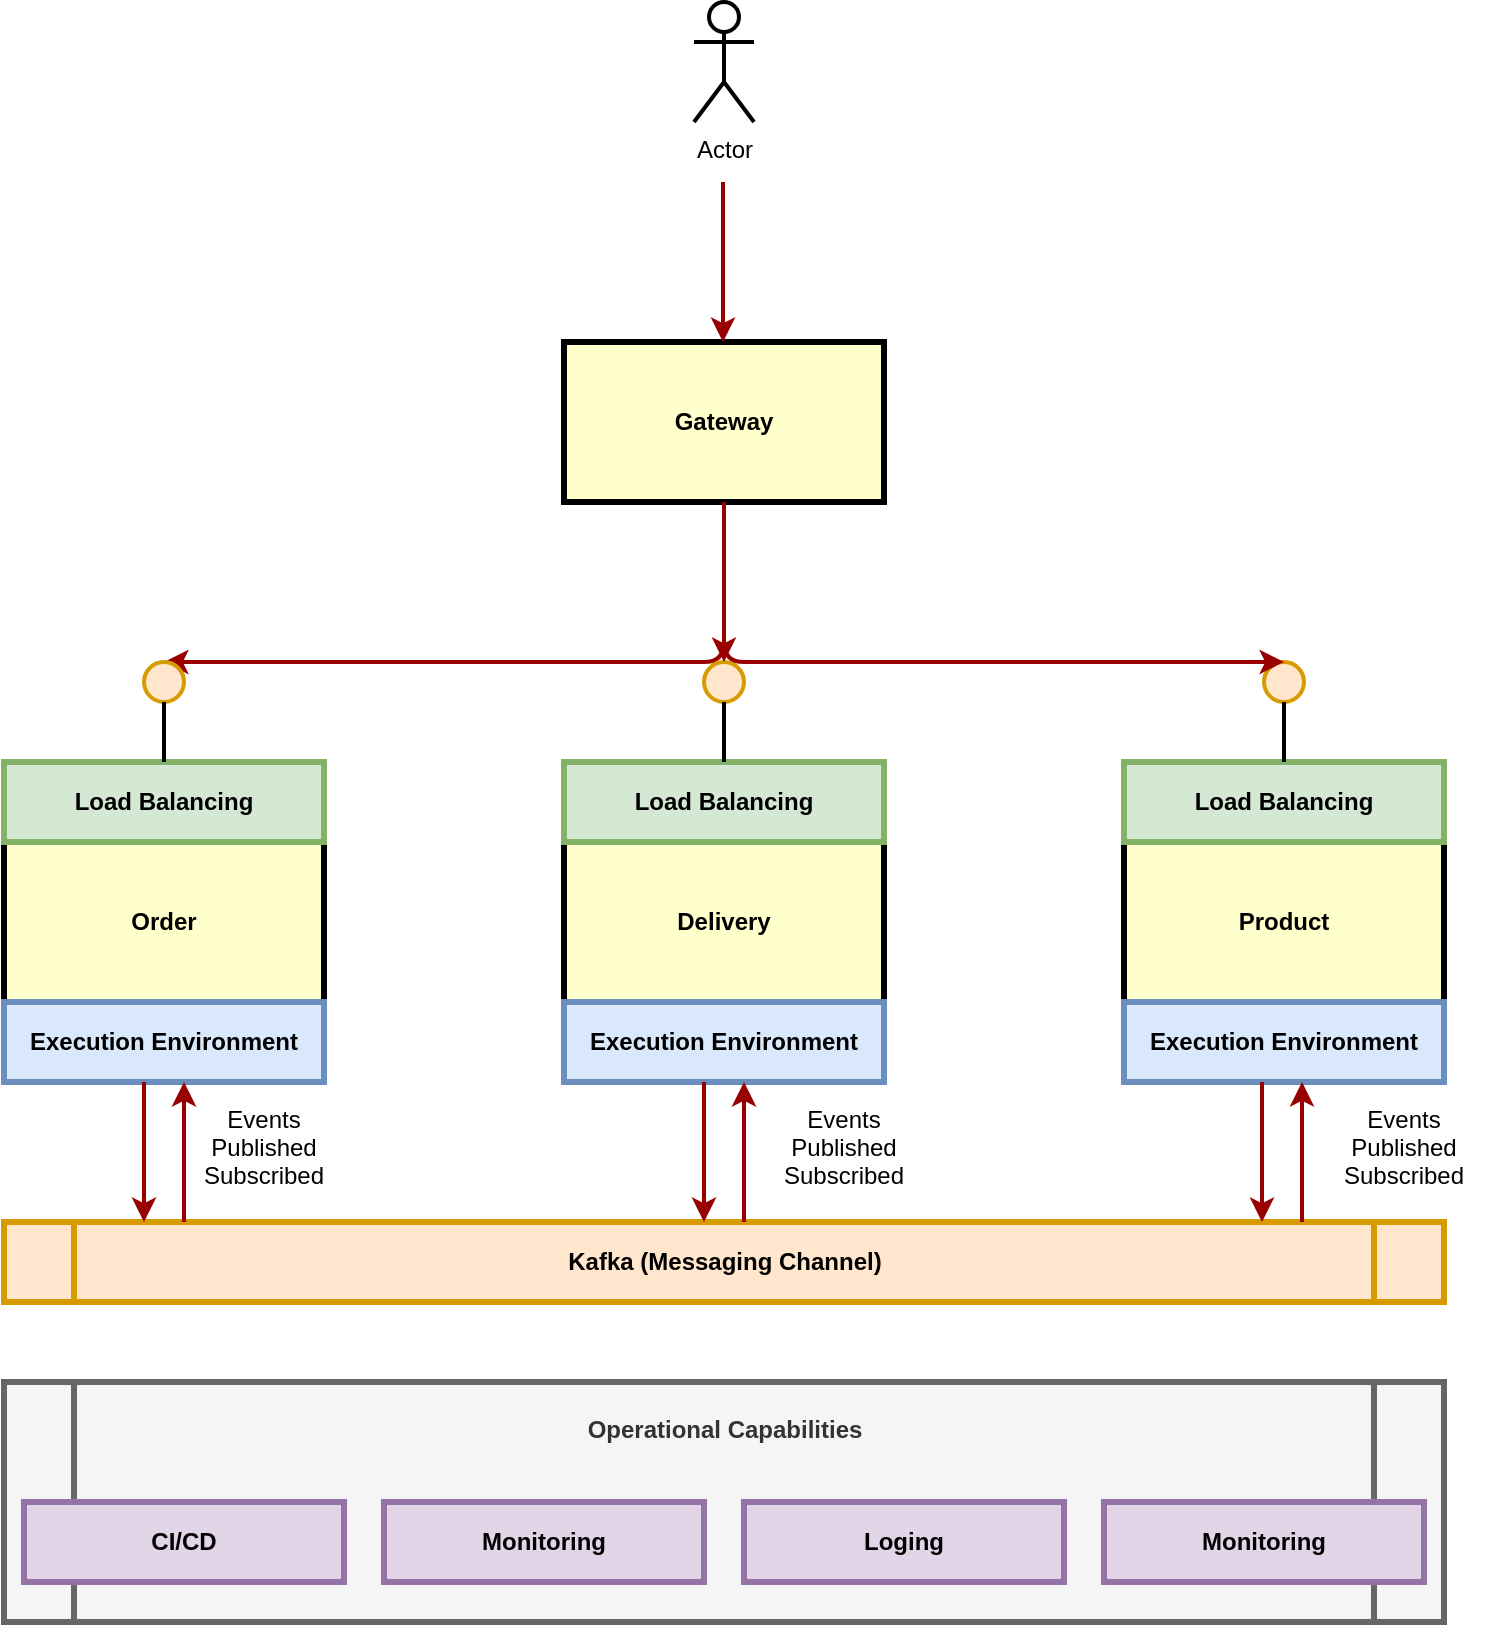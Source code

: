 <mxfile version="20.0.2" type="github">
  <diagram name="Page-1" id="c7558073-3199-34d8-9f00-42111426c3f3">
    <mxGraphModel dx="1410" dy="762" grid="1" gridSize="10" guides="1" tooltips="1" connect="1" arrows="1" fold="1" page="1" pageScale="1" pageWidth="826" pageHeight="1169" background="none" math="0" shadow="0">
      <root>
        <mxCell id="0" />
        <mxCell id="1" parent="0" />
        <mxCell id="c06HhxwjcIzTqcqyq3m--98" value="" style="edgeStyle=elbowEdgeStyle;elbow=horizontal;strokeColor=#990000;strokeWidth=2;entryX=0.5;entryY=0;entryDx=0;entryDy=0;exitX=0.5;exitY=1;exitDx=0;exitDy=0;" edge="1" parent="1" source="c06HhxwjcIzTqcqyq3m--102" target="c06HhxwjcIzTqcqyq3m--119">
          <mxGeometry width="100" height="100" relative="1" as="geometry">
            <mxPoint x="480" y="310" as="sourcePoint" />
            <mxPoint x="1090" y="599.5" as="targetPoint" />
            <Array as="points">
              <mxPoint x="480" y="320" />
              <mxPoint x="480" y="320" />
              <mxPoint x="480" y="310" />
              <mxPoint x="380" y="300" />
              <mxPoint x="350" y="320" />
              <mxPoint x="480" y="320" />
            </Array>
          </mxGeometry>
        </mxCell>
        <mxCell id="c06HhxwjcIzTqcqyq3m--100" value="Kafka (Messaging Channel)" style="shape=process;whiteSpace=wrap;align=center;verticalAlign=middle;size=0.048;fontStyle=1;strokeWidth=3;fillColor=#ffe6cc;strokeColor=#d79b00;" vertex="1" parent="1">
          <mxGeometry x="120" y="640" width="720" height="40" as="geometry" />
        </mxCell>
        <mxCell id="c06HhxwjcIzTqcqyq3m--101" value="Events&#xa;Published&#xa;Subscribed" style="text;spacingTop=-5;align=center" vertex="1" parent="1">
          <mxGeometry x="210" y="580" width="80" height="50" as="geometry" />
        </mxCell>
        <mxCell id="c06HhxwjcIzTqcqyq3m--102" value="Gateway" style="whiteSpace=wrap;align=center;verticalAlign=middle;fontStyle=1;strokeWidth=3;fillColor=#FFFFCC" vertex="1" parent="1">
          <mxGeometry x="400" y="200" width="160" height="80" as="geometry" />
        </mxCell>
        <mxCell id="c06HhxwjcIzTqcqyq3m--103" value="Order" style="whiteSpace=wrap;align=center;verticalAlign=middle;fontStyle=1;strokeWidth=3;fillColor=#FFFFCC" vertex="1" parent="1">
          <mxGeometry x="120" y="450" width="160" height="80" as="geometry" />
        </mxCell>
        <mxCell id="c06HhxwjcIzTqcqyq3m--108" value="Load Balancing" style="whiteSpace=wrap;align=center;verticalAlign=middle;fontStyle=1;strokeWidth=3;fillColor=#d5e8d4;strokeColor=#82b366;" vertex="1" parent="1">
          <mxGeometry x="120" y="410" width="160" height="40" as="geometry" />
        </mxCell>
        <mxCell id="c06HhxwjcIzTqcqyq3m--112" value="Execution Environment" style="whiteSpace=wrap;align=center;verticalAlign=middle;fontStyle=1;strokeWidth=3;fillColor=#dae8fc;strokeColor=#6c8ebf;" vertex="1" parent="1">
          <mxGeometry x="120" y="530" width="160" height="40" as="geometry" />
        </mxCell>
        <mxCell id="c06HhxwjcIzTqcqyq3m--113" value="Delivery" style="whiteSpace=wrap;align=center;verticalAlign=middle;fontStyle=1;strokeWidth=3;fillColor=#FFFFCC" vertex="1" parent="1">
          <mxGeometry x="400" y="450" width="160" height="80" as="geometry" />
        </mxCell>
        <mxCell id="c06HhxwjcIzTqcqyq3m--114" value="Load Balancing" style="whiteSpace=wrap;align=center;verticalAlign=middle;fontStyle=1;strokeWidth=3;fillColor=#d5e8d4;strokeColor=#82b366;" vertex="1" parent="1">
          <mxGeometry x="400" y="410" width="160" height="40" as="geometry" />
        </mxCell>
        <mxCell id="c06HhxwjcIzTqcqyq3m--115" value="Execution Environment" style="whiteSpace=wrap;align=center;verticalAlign=middle;fontStyle=1;strokeWidth=3;fillColor=#dae8fc;strokeColor=#6c8ebf;" vertex="1" parent="1">
          <mxGeometry x="400" y="530" width="160" height="40" as="geometry" />
        </mxCell>
        <mxCell id="c06HhxwjcIzTqcqyq3m--116" value="Product" style="whiteSpace=wrap;align=center;verticalAlign=middle;fontStyle=1;strokeWidth=3;fillColor=#FFFFCC" vertex="1" parent="1">
          <mxGeometry x="680" y="450" width="160" height="80" as="geometry" />
        </mxCell>
        <mxCell id="c06HhxwjcIzTqcqyq3m--117" value="Load Balancing" style="whiteSpace=wrap;align=center;verticalAlign=middle;fontStyle=1;strokeWidth=3;fillColor=#d5e8d4;strokeColor=#82b366;" vertex="1" parent="1">
          <mxGeometry x="680" y="410" width="160" height="40" as="geometry" />
        </mxCell>
        <mxCell id="c06HhxwjcIzTqcqyq3m--118" value="Execution Environment" style="whiteSpace=wrap;align=center;verticalAlign=middle;fontStyle=1;strokeWidth=3;fillColor=#dae8fc;strokeColor=#6c8ebf;" vertex="1" parent="1">
          <mxGeometry x="680" y="530" width="160" height="40" as="geometry" />
        </mxCell>
        <mxCell id="c06HhxwjcIzTqcqyq3m--119" value="" style="ellipse;whiteSpace=wrap;html=1;aspect=fixed;fillColor=#ffe6cc;strokeColor=#d79b00;strokeWidth=2;" vertex="1" parent="1">
          <mxGeometry x="190" y="360" width="20" height="20" as="geometry" />
        </mxCell>
        <mxCell id="c06HhxwjcIzTqcqyq3m--120" value="" style="endArrow=none;html=1;rounded=0;exitX=0.5;exitY=0;exitDx=0;exitDy=0;entryX=0.5;entryY=1;entryDx=0;entryDy=0;strokeWidth=2;" edge="1" parent="1" source="c06HhxwjcIzTqcqyq3m--108" target="c06HhxwjcIzTqcqyq3m--119">
          <mxGeometry width="50" height="50" relative="1" as="geometry">
            <mxPoint x="650" y="440" as="sourcePoint" />
            <mxPoint x="700" y="390" as="targetPoint" />
          </mxGeometry>
        </mxCell>
        <mxCell id="c06HhxwjcIzTqcqyq3m--125" value="" style="ellipse;whiteSpace=wrap;html=1;aspect=fixed;fillColor=#ffe6cc;strokeColor=#d79b00;strokeWidth=2;" vertex="1" parent="1">
          <mxGeometry x="470" y="360" width="20" height="20" as="geometry" />
        </mxCell>
        <mxCell id="c06HhxwjcIzTqcqyq3m--126" value="" style="endArrow=none;html=1;rounded=0;exitX=0.5;exitY=0;exitDx=0;exitDy=0;entryX=0.5;entryY=1;entryDx=0;entryDy=0;strokeWidth=2;" edge="1" parent="1" target="c06HhxwjcIzTqcqyq3m--125">
          <mxGeometry width="50" height="50" relative="1" as="geometry">
            <mxPoint x="480" y="410" as="sourcePoint" />
            <mxPoint x="980" y="390" as="targetPoint" />
          </mxGeometry>
        </mxCell>
        <mxCell id="c06HhxwjcIzTqcqyq3m--127" value="" style="ellipse;whiteSpace=wrap;html=1;aspect=fixed;fillColor=#ffe6cc;strokeColor=#d79b00;strokeWidth=2;" vertex="1" parent="1">
          <mxGeometry x="750" y="360" width="20" height="20" as="geometry" />
        </mxCell>
        <mxCell id="c06HhxwjcIzTqcqyq3m--128" value="" style="endArrow=none;html=1;rounded=0;exitX=0.5;exitY=0;exitDx=0;exitDy=0;entryX=0.5;entryY=1;entryDx=0;entryDy=0;strokeWidth=2;" edge="1" parent="1" target="c06HhxwjcIzTqcqyq3m--127">
          <mxGeometry width="50" height="50" relative="1" as="geometry">
            <mxPoint x="760" y="410" as="sourcePoint" />
            <mxPoint x="1260" y="390" as="targetPoint" />
          </mxGeometry>
        </mxCell>
        <mxCell id="c06HhxwjcIzTqcqyq3m--129" value="" style="edgeStyle=elbowEdgeStyle;elbow=horizontal;strokeColor=#990000;strokeWidth=2;entryX=0.5;entryY=0;entryDx=0;entryDy=0;exitX=0.5;exitY=1;exitDx=0;exitDy=0;" edge="1" parent="1" source="c06HhxwjcIzTqcqyq3m--102" target="c06HhxwjcIzTqcqyq3m--127">
          <mxGeometry width="100" height="100" relative="1" as="geometry">
            <mxPoint x="490" y="290" as="sourcePoint" />
            <mxPoint x="210" y="360" as="targetPoint" />
            <Array as="points">
              <mxPoint x="480" y="330" />
              <mxPoint x="480" y="310" />
              <mxPoint x="490" y="320" />
              <mxPoint x="390" y="310" />
              <mxPoint x="360" y="330" />
              <mxPoint x="490" y="330" />
            </Array>
          </mxGeometry>
        </mxCell>
        <mxCell id="c06HhxwjcIzTqcqyq3m--130" value="" style="edgeStyle=elbowEdgeStyle;elbow=horizontal;strokeColor=#990000;strokeWidth=2;entryX=0.5;entryY=0;entryDx=0;entryDy=0;exitX=0.5;exitY=1;exitDx=0;exitDy=0;" edge="1" parent="1" source="c06HhxwjcIzTqcqyq3m--102" target="c06HhxwjcIzTqcqyq3m--125">
          <mxGeometry width="100" height="100" relative="1" as="geometry">
            <mxPoint x="490" y="290" as="sourcePoint" />
            <mxPoint x="770" y="360" as="targetPoint" />
            <Array as="points">
              <mxPoint x="480" y="310" />
              <mxPoint x="500" y="330" />
              <mxPoint x="400" y="320" />
              <mxPoint x="370" y="340" />
              <mxPoint x="500" y="340" />
            </Array>
          </mxGeometry>
        </mxCell>
        <mxCell id="c06HhxwjcIzTqcqyq3m--133" value="" style="edgeStyle=elbowEdgeStyle;elbow=horizontal;strokeColor=#990000;strokeWidth=2;exitX=0.5;exitY=1;exitDx=0;exitDy=0;" edge="1" parent="1">
          <mxGeometry width="100" height="100" relative="1" as="geometry">
            <mxPoint x="190" y="570" as="sourcePoint" />
            <mxPoint x="190.5" y="640" as="targetPoint" />
            <Array as="points">
              <mxPoint x="190" y="600" />
              <mxPoint x="210" y="620" />
              <mxPoint x="110" y="610" />
              <mxPoint x="80" y="630" />
              <mxPoint x="210" y="630" />
            </Array>
          </mxGeometry>
        </mxCell>
        <mxCell id="c06HhxwjcIzTqcqyq3m--134" value="" style="edgeStyle=elbowEdgeStyle;elbow=horizontal;strokeColor=#990000;strokeWidth=2;exitX=0.5;exitY=1;exitDx=0;exitDy=0;startArrow=classic;startFill=1;endArrow=none;endFill=0;" edge="1" parent="1">
          <mxGeometry width="100" height="100" relative="1" as="geometry">
            <mxPoint x="210" y="570" as="sourcePoint" />
            <mxPoint x="210.5" y="640" as="targetPoint" />
            <Array as="points">
              <mxPoint x="210" y="600" />
              <mxPoint x="230" y="620" />
              <mxPoint x="130" y="610" />
              <mxPoint x="100" y="630" />
              <mxPoint x="230" y="630" />
            </Array>
          </mxGeometry>
        </mxCell>
        <mxCell id="c06HhxwjcIzTqcqyq3m--135" value="" style="edgeStyle=elbowEdgeStyle;elbow=horizontal;strokeColor=#990000;strokeWidth=2;exitX=0.5;exitY=1;exitDx=0;exitDy=0;" edge="1" parent="1">
          <mxGeometry width="100" height="100" relative="1" as="geometry">
            <mxPoint x="470" y="570" as="sourcePoint" />
            <mxPoint x="470.5" y="640" as="targetPoint" />
            <Array as="points">
              <mxPoint x="470" y="600" />
              <mxPoint x="490" y="620" />
              <mxPoint x="390" y="610" />
              <mxPoint x="360" y="630" />
              <mxPoint x="490" y="630" />
            </Array>
          </mxGeometry>
        </mxCell>
        <mxCell id="c06HhxwjcIzTqcqyq3m--136" value="" style="edgeStyle=elbowEdgeStyle;elbow=horizontal;strokeColor=#990000;strokeWidth=2;exitX=0.5;exitY=1;exitDx=0;exitDy=0;startArrow=classic;startFill=1;endArrow=none;endFill=0;" edge="1" parent="1">
          <mxGeometry width="100" height="100" relative="1" as="geometry">
            <mxPoint x="490" y="570" as="sourcePoint" />
            <mxPoint x="490.5" y="640" as="targetPoint" />
            <Array as="points">
              <mxPoint x="490" y="600" />
              <mxPoint x="510" y="620" />
              <mxPoint x="410" y="610" />
              <mxPoint x="380" y="630" />
              <mxPoint x="510" y="630" />
            </Array>
          </mxGeometry>
        </mxCell>
        <mxCell id="c06HhxwjcIzTqcqyq3m--137" value="" style="edgeStyle=elbowEdgeStyle;elbow=horizontal;strokeColor=#990000;strokeWidth=2;exitX=0.5;exitY=1;exitDx=0;exitDy=0;" edge="1" parent="1">
          <mxGeometry width="100" height="100" relative="1" as="geometry">
            <mxPoint x="749" y="570" as="sourcePoint" />
            <mxPoint x="749.5" y="640" as="targetPoint" />
            <Array as="points">
              <mxPoint x="749" y="600" />
              <mxPoint x="769" y="620" />
              <mxPoint x="669" y="610" />
              <mxPoint x="639" y="630" />
              <mxPoint x="769" y="630" />
            </Array>
          </mxGeometry>
        </mxCell>
        <mxCell id="c06HhxwjcIzTqcqyq3m--138" value="" style="edgeStyle=elbowEdgeStyle;elbow=horizontal;strokeColor=#990000;strokeWidth=2;exitX=0.5;exitY=1;exitDx=0;exitDy=0;startArrow=classic;startFill=1;endArrow=none;endFill=0;" edge="1" parent="1">
          <mxGeometry width="100" height="100" relative="1" as="geometry">
            <mxPoint x="769" y="570" as="sourcePoint" />
            <mxPoint x="769.5" y="640" as="targetPoint" />
            <Array as="points">
              <mxPoint x="769" y="600" />
              <mxPoint x="789" y="620" />
              <mxPoint x="689" y="610" />
              <mxPoint x="659" y="630" />
              <mxPoint x="789" y="630" />
            </Array>
          </mxGeometry>
        </mxCell>
        <mxCell id="c06HhxwjcIzTqcqyq3m--139" value="Events&#xa;Published&#xa;Subscribed" style="text;spacingTop=-5;align=center" vertex="1" parent="1">
          <mxGeometry x="500" y="580" width="80" height="50" as="geometry" />
        </mxCell>
        <mxCell id="c06HhxwjcIzTqcqyq3m--140" value="Events&#xa;Published&#xa;Subscribed" style="text;spacingTop=-5;align=center" vertex="1" parent="1">
          <mxGeometry x="780" y="580" width="80" height="50" as="geometry" />
        </mxCell>
        <mxCell id="c06HhxwjcIzTqcqyq3m--141" value="Actor" style="shape=umlActor;verticalLabelPosition=bottom;verticalAlign=top;html=1;outlineConnect=0;strokeWidth=2;" vertex="1" parent="1">
          <mxGeometry x="465" y="30" width="30" height="60" as="geometry" />
        </mxCell>
        <mxCell id="c06HhxwjcIzTqcqyq3m--142" value="" style="edgeStyle=elbowEdgeStyle;elbow=horizontal;strokeColor=#990000;strokeWidth=2;entryX=0.5;entryY=0;entryDx=0;entryDy=0;exitX=0.5;exitY=1;exitDx=0;exitDy=0;" edge="1" parent="1">
          <mxGeometry width="100" height="100" relative="1" as="geometry">
            <mxPoint x="479.5" y="120" as="sourcePoint" />
            <mxPoint x="479.5" y="200" as="targetPoint" />
            <Array as="points">
              <mxPoint x="479.5" y="150" />
              <mxPoint x="499.5" y="170" />
              <mxPoint x="399.5" y="160" />
              <mxPoint x="369.5" y="180" />
              <mxPoint x="499.5" y="180" />
            </Array>
          </mxGeometry>
        </mxCell>
        <mxCell id="c06HhxwjcIzTqcqyq3m--144" value="Operational Capabilities&#xa;&#xa;&#xa;&#xa;&#xa;" style="shape=process;whiteSpace=wrap;align=center;verticalAlign=middle;size=0.048;fontStyle=1;strokeWidth=3;fillColor=#f5f5f5;strokeColor=#666666;fontColor=#333333;" vertex="1" parent="1">
          <mxGeometry x="120" y="720" width="720" height="120" as="geometry" />
        </mxCell>
        <mxCell id="c06HhxwjcIzTqcqyq3m--145" value="CI/CD" style="whiteSpace=wrap;align=center;verticalAlign=middle;fontStyle=1;strokeWidth=3;fillColor=#e1d5e7;strokeColor=#9673a6;" vertex="1" parent="1">
          <mxGeometry x="130" y="780" width="160" height="40" as="geometry" />
        </mxCell>
        <mxCell id="c06HhxwjcIzTqcqyq3m--147" value="Monitoring" style="whiteSpace=wrap;align=center;verticalAlign=middle;fontStyle=1;strokeWidth=3;fillColor=#e1d5e7;strokeColor=#9673a6;" vertex="1" parent="1">
          <mxGeometry x="310" y="780" width="160" height="40" as="geometry" />
        </mxCell>
        <mxCell id="c06HhxwjcIzTqcqyq3m--149" value="Loging" style="whiteSpace=wrap;align=center;verticalAlign=middle;fontStyle=1;strokeWidth=3;fillColor=#e1d5e7;strokeColor=#9673a6;" vertex="1" parent="1">
          <mxGeometry x="490" y="780" width="160" height="40" as="geometry" />
        </mxCell>
        <mxCell id="c06HhxwjcIzTqcqyq3m--150" value="Monitoring" style="whiteSpace=wrap;align=center;verticalAlign=middle;fontStyle=1;strokeWidth=3;fillColor=#e1d5e7;strokeColor=#9673a6;" vertex="1" parent="1">
          <mxGeometry x="670" y="780" width="160" height="40" as="geometry" />
        </mxCell>
      </root>
    </mxGraphModel>
  </diagram>
</mxfile>
